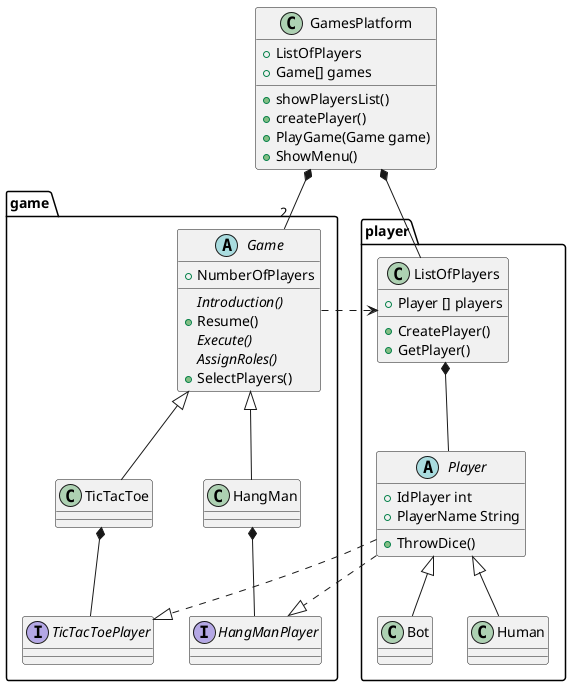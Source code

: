 @startuml

class GamesPlatform {
    +ListOfPlayers
    +showPlayersList()
    +createPlayer()
    +PlayGame(Game game)
    +Game[] games
    +ShowMenu()
}

package game {
    abstract class Game {
        +NumberOfPlayers
        {abstract}Introduction()
        +Resume()
        {abstract}Execute()
        {abstract}AssignRoles()
        +SelectPlayers()
    }
    class TicTacToe {

    }
    class HangMan {
        
    }
    interface HangManPlayer{

    }

    interface TicTacToePlayer {

    }
}

package player {
    abstract class Player {
        +IdPlayer int
        +PlayerName String
        +ThrowDice()
    }
    class ListOfPlayers {
        
        +Player [] players
        +CreatePlayer()
        +GetPlayer()
    }
    class Bot {

    }
    class Human {

    }
}

GamesPlatform *-- "2" Game
GamesPlatform *-- ListOfPlayers

Game <|-- TicTacToe
Game <|-- HangMan
Player <|-- Bot
Player <|-- Human
Player ..|>HangManPlayer
Player ..|>TicTacToePlayer

Game ..> ListOfPlayers

ListOfPlayers *-- Player

TicTacToe *-- TicTacToePlayer
HangMan *-- HangManPlayer

@enduml
